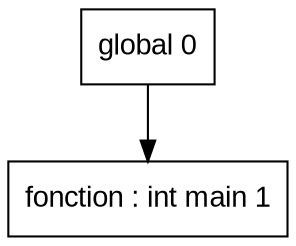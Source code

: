 digraph "tds"{

	node [fontname="Arial"];

	N1 [shape=record label="{ fonction : int main 1
	}"];

	N0 [shape=record label="{ global 0
	}"];


	N0 -> N1; 
}
